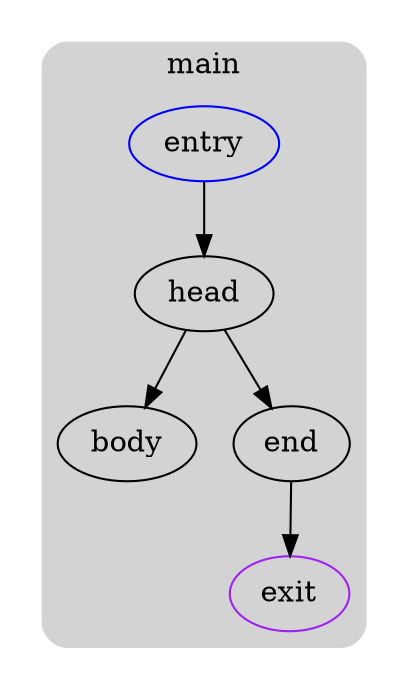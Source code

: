 strict digraph G {
  compound=true
  subgraph cluster_ {
    peripheries=0
    subgraph cluster_0 {
      label="main"
      color=darkgray
      style=rounded
      bgcolor=lightgray
      cluster_0_0[label="entry",shape=oval,color=blue,rank=source]
      cluster_0_1[label="head",shape=oval]
      cluster_0_2[label="body",shape=oval]
      cluster_0_3[label="end",shape=oval]
      cluster_0_exit[label=exit,color=purple,rank=sink]
      cluster_0_0 -> cluster_0_1
      cluster_0_1 -> cluster_0_2
      cluster_0_1 -> cluster_0_3
      cluster_0_3 -> cluster_0_exit
    }
  }
}
